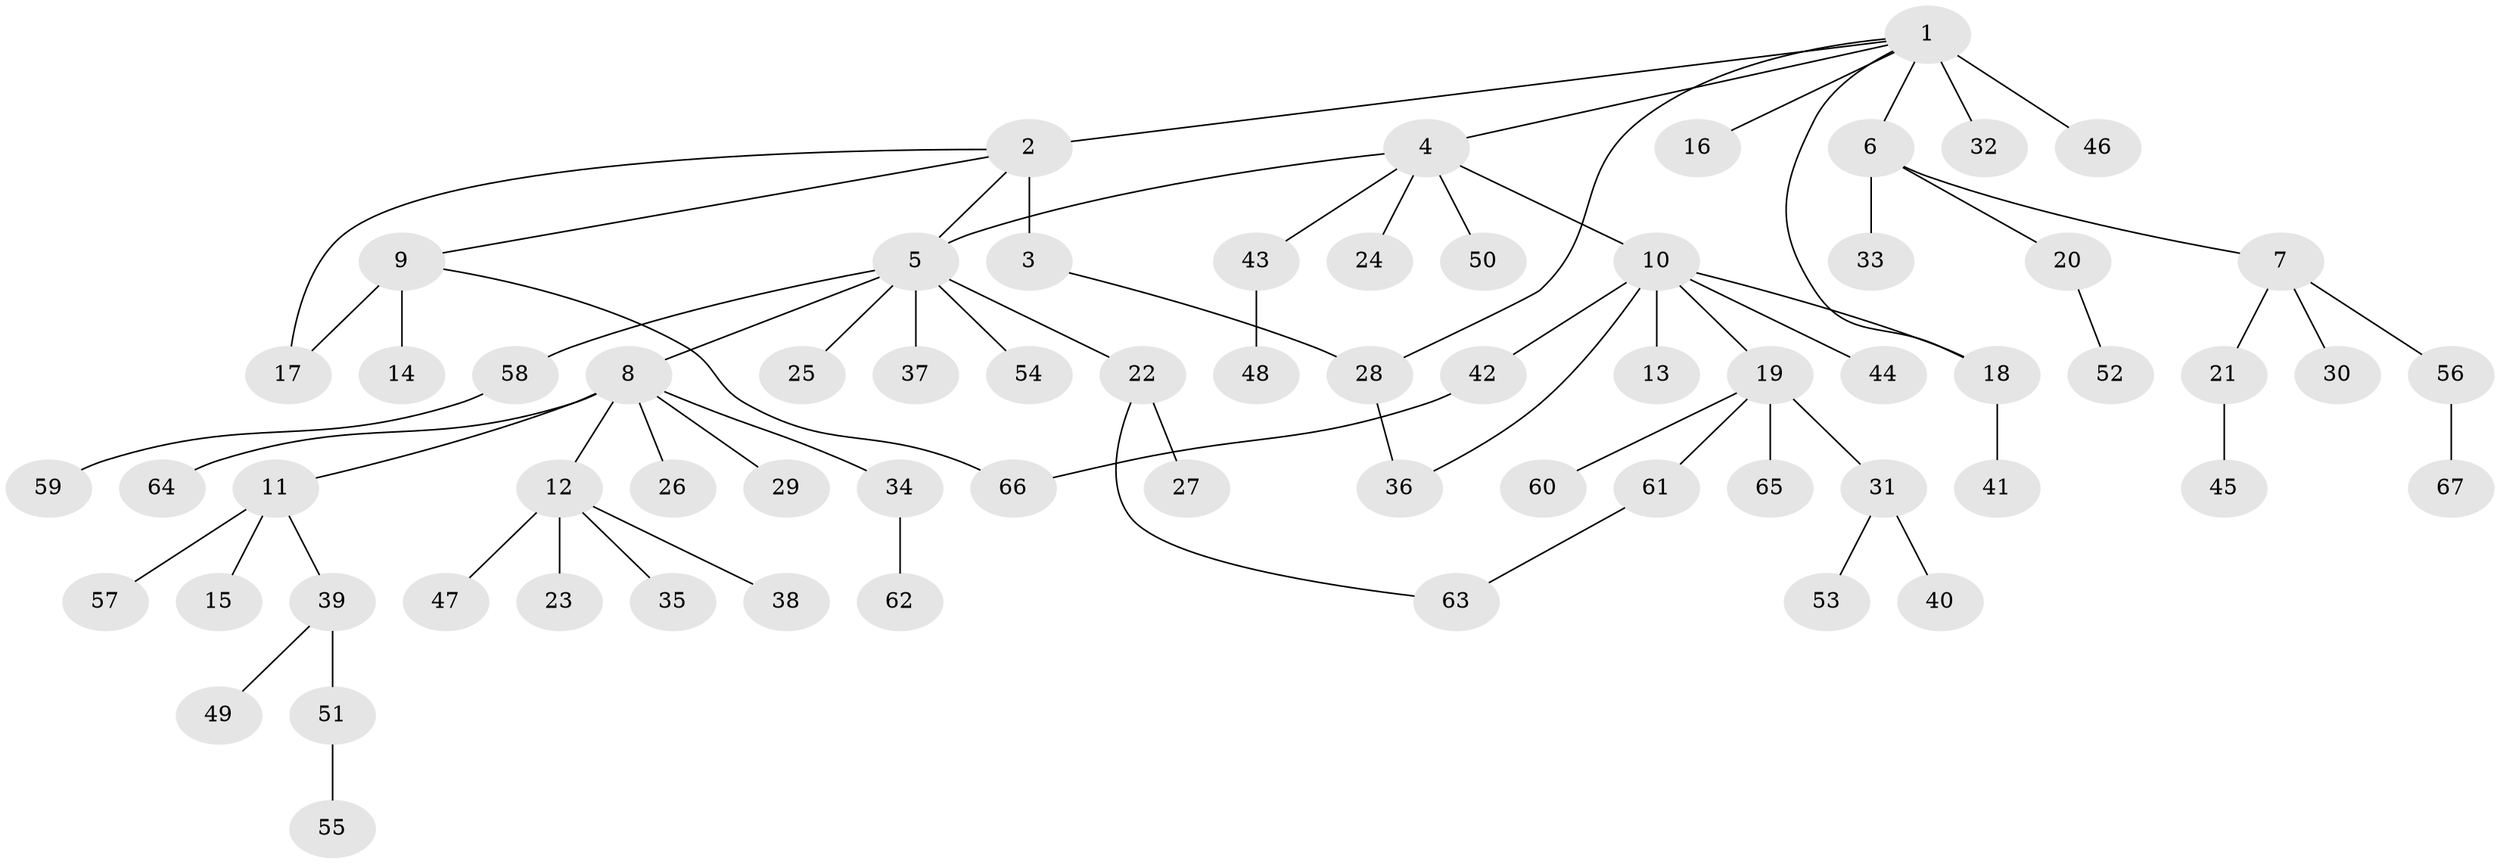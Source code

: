 // original degree distribution, {13: 0.014925373134328358, 9: 0.014925373134328358, 2: 0.1791044776119403, 7: 0.014925373134328358, 5: 0.022388059701492536, 8: 0.014925373134328358, 4: 0.029850746268656716, 1: 0.6119402985074627, 3: 0.08208955223880597, 6: 0.014925373134328358}
// Generated by graph-tools (version 1.1) at 2025/50/03/04/25 22:50:17]
// undirected, 67 vertices, 73 edges
graph export_dot {
  node [color=gray90,style=filled];
  1;
  2;
  3;
  4;
  5;
  6;
  7;
  8;
  9;
  10;
  11;
  12;
  13;
  14;
  15;
  16;
  17;
  18;
  19;
  20;
  21;
  22;
  23;
  24;
  25;
  26;
  27;
  28;
  29;
  30;
  31;
  32;
  33;
  34;
  35;
  36;
  37;
  38;
  39;
  40;
  41;
  42;
  43;
  44;
  45;
  46;
  47;
  48;
  49;
  50;
  51;
  52;
  53;
  54;
  55;
  56;
  57;
  58;
  59;
  60;
  61;
  62;
  63;
  64;
  65;
  66;
  67;
  1 -- 2 [weight=1.0];
  1 -- 4 [weight=1.0];
  1 -- 6 [weight=1.0];
  1 -- 16 [weight=1.0];
  1 -- 18 [weight=1.0];
  1 -- 28 [weight=1.0];
  1 -- 32 [weight=5.0];
  1 -- 46 [weight=1.0];
  2 -- 3 [weight=4.0];
  2 -- 5 [weight=1.0];
  2 -- 9 [weight=1.0];
  2 -- 17 [weight=1.0];
  3 -- 28 [weight=1.0];
  4 -- 5 [weight=1.0];
  4 -- 10 [weight=1.0];
  4 -- 24 [weight=1.0];
  4 -- 43 [weight=1.0];
  4 -- 50 [weight=1.0];
  5 -- 8 [weight=1.0];
  5 -- 22 [weight=1.0];
  5 -- 25 [weight=1.0];
  5 -- 37 [weight=1.0];
  5 -- 54 [weight=1.0];
  5 -- 58 [weight=1.0];
  6 -- 7 [weight=1.0];
  6 -- 20 [weight=1.0];
  6 -- 33 [weight=1.0];
  7 -- 21 [weight=1.0];
  7 -- 30 [weight=1.0];
  7 -- 56 [weight=1.0];
  8 -- 11 [weight=1.0];
  8 -- 12 [weight=1.0];
  8 -- 26 [weight=1.0];
  8 -- 29 [weight=1.0];
  8 -- 34 [weight=1.0];
  8 -- 64 [weight=1.0];
  9 -- 14 [weight=5.0];
  9 -- 17 [weight=1.0];
  9 -- 66 [weight=1.0];
  10 -- 13 [weight=6.0];
  10 -- 18 [weight=1.0];
  10 -- 19 [weight=1.0];
  10 -- 36 [weight=1.0];
  10 -- 42 [weight=1.0];
  10 -- 44 [weight=1.0];
  11 -- 15 [weight=3.0];
  11 -- 39 [weight=1.0];
  11 -- 57 [weight=1.0];
  12 -- 23 [weight=2.0];
  12 -- 35 [weight=1.0];
  12 -- 38 [weight=1.0];
  12 -- 47 [weight=1.0];
  18 -- 41 [weight=2.0];
  19 -- 31 [weight=1.0];
  19 -- 60 [weight=1.0];
  19 -- 61 [weight=1.0];
  19 -- 65 [weight=1.0];
  20 -- 52 [weight=1.0];
  21 -- 45 [weight=1.0];
  22 -- 27 [weight=3.0];
  22 -- 63 [weight=1.0];
  28 -- 36 [weight=1.0];
  31 -- 40 [weight=1.0];
  31 -- 53 [weight=1.0];
  34 -- 62 [weight=1.0];
  39 -- 49 [weight=1.0];
  39 -- 51 [weight=2.0];
  42 -- 66 [weight=1.0];
  43 -- 48 [weight=1.0];
  51 -- 55 [weight=1.0];
  56 -- 67 [weight=1.0];
  58 -- 59 [weight=1.0];
  61 -- 63 [weight=1.0];
}
